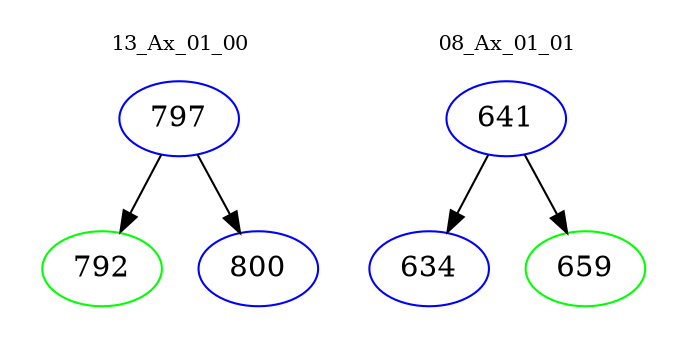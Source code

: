 digraph{
subgraph cluster_0 {
color = white
label = "13_Ax_01_00";
fontsize=10;
T0_797 [label="797", color="blue"]
T0_797 -> T0_792 [color="black"]
T0_792 [label="792", color="green"]
T0_797 -> T0_800 [color="black"]
T0_800 [label="800", color="blue"]
}
subgraph cluster_1 {
color = white
label = "08_Ax_01_01";
fontsize=10;
T1_641 [label="641", color="blue"]
T1_641 -> T1_634 [color="black"]
T1_634 [label="634", color="blue"]
T1_641 -> T1_659 [color="black"]
T1_659 [label="659", color="green"]
}
}
